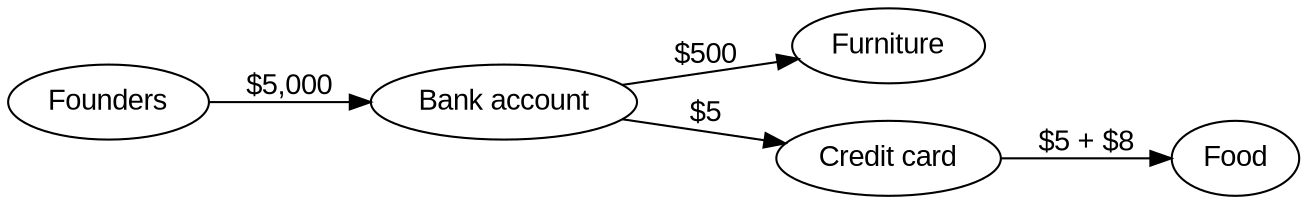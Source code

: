 #!/usr/bin/env dot -O -Tpng

digraph G {
    graph [rankdir=LR, fontname=Arial];
    node [fontname=Arial];
    edge [fontname=Arial];

    capital -> bank [label="$5,000"];
    bank -> furniture [label="$500"];
    bank -> creditcard [label="$5"];
    creditcard -> food [label="$5 + $8"];

    capital      [label="Founders"];
    bank         [label="Bank account"];
    furniture    [label="Furniture"];
    creditcard   [label="Credit card"];
    food         [label="Food"];
}
